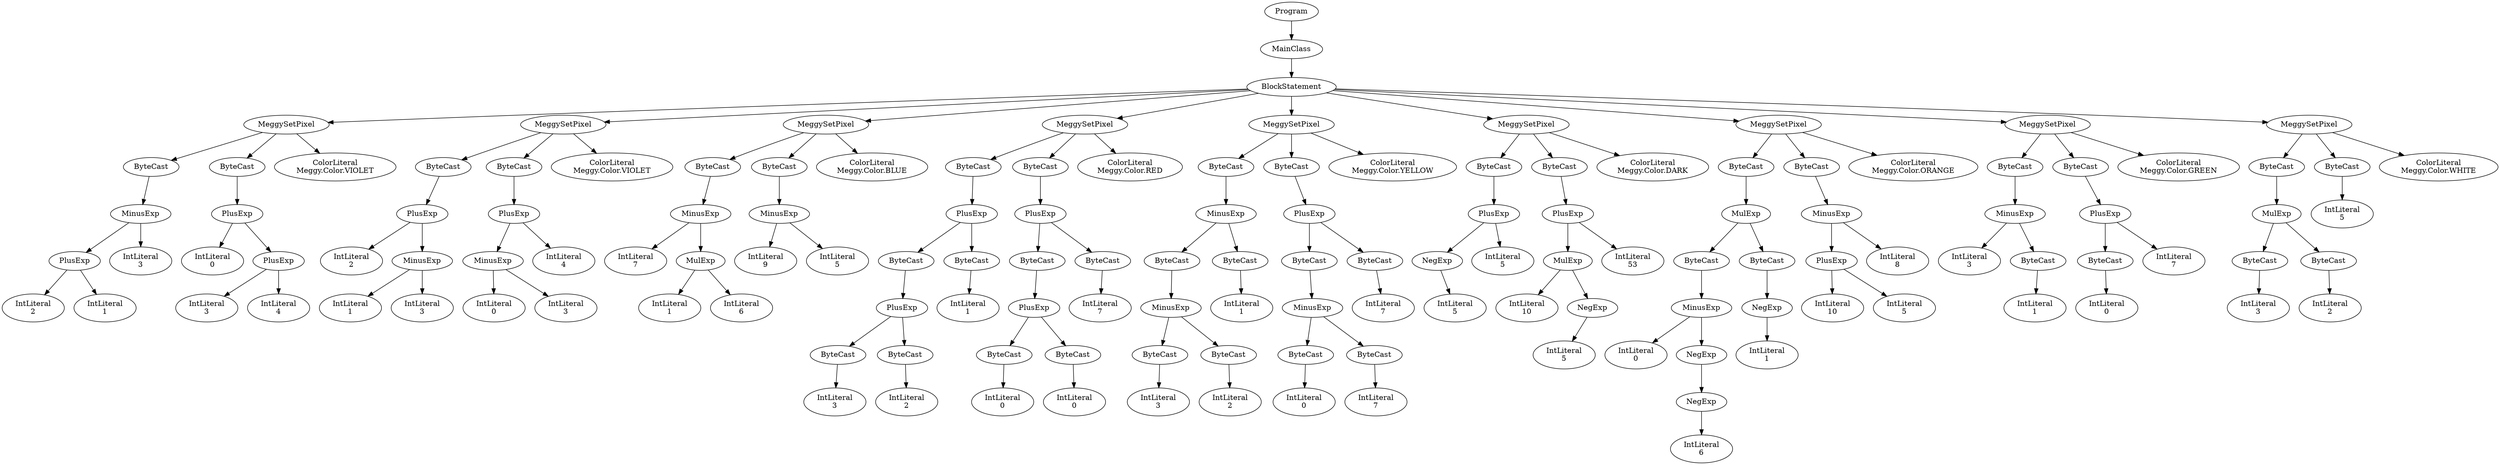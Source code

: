 digraph ASTGraph {
0 [ label="Program" ];
1 [ label="MainClass" ];
0 -> 1
2 [ label="BlockStatement" ];
1 -> 2
3 [ label="MeggySetPixel" ];
2 -> 3
4 [ label="ByteCast" ];
3 -> 4
5 [ label="MinusExp" ];
4 -> 5
6 [ label="PlusExp" ];
5 -> 6
7 [ label="IntLiteral\n2" ];
6 -> 7
8 [ label="IntLiteral\n1" ];
6 -> 8
9 [ label="IntLiteral\n3" ];
5 -> 9
10 [ label="ByteCast" ];
3 -> 10
11 [ label="PlusExp" ];
10 -> 11
12 [ label="IntLiteral\n0" ];
11 -> 12
13 [ label="PlusExp" ];
11 -> 13
14 [ label="IntLiteral\n3" ];
13 -> 14
15 [ label="IntLiteral\n4" ];
13 -> 15
16 [ label="ColorLiteral\nMeggy.Color.VIOLET" ];
3 -> 16
17 [ label="MeggySetPixel" ];
2 -> 17
18 [ label="ByteCast" ];
17 -> 18
19 [ label="PlusExp" ];
18 -> 19
20 [ label="IntLiteral\n2" ];
19 -> 20
21 [ label="MinusExp" ];
19 -> 21
22 [ label="IntLiteral\n1" ];
21 -> 22
23 [ label="IntLiteral\n3" ];
21 -> 23
24 [ label="ByteCast" ];
17 -> 24
25 [ label="PlusExp" ];
24 -> 25
26 [ label="MinusExp" ];
25 -> 26
27 [ label="IntLiteral\n0" ];
26 -> 27
28 [ label="IntLiteral\n3" ];
26 -> 28
29 [ label="IntLiteral\n4" ];
25 -> 29
30 [ label="ColorLiteral\nMeggy.Color.VIOLET" ];
17 -> 30
31 [ label="MeggySetPixel" ];
2 -> 31
32 [ label="ByteCast" ];
31 -> 32
33 [ label="MinusExp" ];
32 -> 33
34 [ label="IntLiteral\n7" ];
33 -> 34
35 [ label="MulExp" ];
33 -> 35
36 [ label="IntLiteral\n1" ];
35 -> 36
37 [ label="IntLiteral\n6" ];
35 -> 37
38 [ label="ByteCast" ];
31 -> 38
39 [ label="MinusExp" ];
38 -> 39
40 [ label="IntLiteral\n9" ];
39 -> 40
41 [ label="IntLiteral\n5" ];
39 -> 41
42 [ label="ColorLiteral\nMeggy.Color.BLUE" ];
31 -> 42
43 [ label="MeggySetPixel" ];
2 -> 43
44 [ label="ByteCast" ];
43 -> 44
45 [ label="PlusExp" ];
44 -> 45
46 [ label="ByteCast" ];
45 -> 46
47 [ label="PlusExp" ];
46 -> 47
48 [ label="ByteCast" ];
47 -> 48
49 [ label="IntLiteral\n3" ];
48 -> 49
50 [ label="ByteCast" ];
47 -> 50
51 [ label="IntLiteral\n2" ];
50 -> 51
52 [ label="ByteCast" ];
45 -> 52
53 [ label="IntLiteral\n1" ];
52 -> 53
54 [ label="ByteCast" ];
43 -> 54
55 [ label="PlusExp" ];
54 -> 55
56 [ label="ByteCast" ];
55 -> 56
57 [ label="PlusExp" ];
56 -> 57
58 [ label="ByteCast" ];
57 -> 58
59 [ label="IntLiteral\n0" ];
58 -> 59
60 [ label="ByteCast" ];
57 -> 60
61 [ label="IntLiteral\n0" ];
60 -> 61
62 [ label="ByteCast" ];
55 -> 62
63 [ label="IntLiteral\n7" ];
62 -> 63
64 [ label="ColorLiteral\nMeggy.Color.RED" ];
43 -> 64
65 [ label="MeggySetPixel" ];
2 -> 65
66 [ label="ByteCast" ];
65 -> 66
67 [ label="MinusExp" ];
66 -> 67
68 [ label="ByteCast" ];
67 -> 68
69 [ label="MinusExp" ];
68 -> 69
70 [ label="ByteCast" ];
69 -> 70
71 [ label="IntLiteral\n3" ];
70 -> 71
72 [ label="ByteCast" ];
69 -> 72
73 [ label="IntLiteral\n2" ];
72 -> 73
74 [ label="ByteCast" ];
67 -> 74
75 [ label="IntLiteral\n1" ];
74 -> 75
76 [ label="ByteCast" ];
65 -> 76
77 [ label="PlusExp" ];
76 -> 77
78 [ label="ByteCast" ];
77 -> 78
79 [ label="MinusExp" ];
78 -> 79
80 [ label="ByteCast" ];
79 -> 80
81 [ label="IntLiteral\n0" ];
80 -> 81
82 [ label="ByteCast" ];
79 -> 82
83 [ label="IntLiteral\n7" ];
82 -> 83
84 [ label="ByteCast" ];
77 -> 84
85 [ label="IntLiteral\n7" ];
84 -> 85
86 [ label="ColorLiteral\nMeggy.Color.YELLOW" ];
65 -> 86
87 [ label="MeggySetPixel" ];
2 -> 87
88 [ label="ByteCast" ];
87 -> 88
89 [ label="PlusExp" ];
88 -> 89
90 [ label="NegExp" ];
89 -> 90
91 [ label="IntLiteral\n5" ];
90 -> 91
92 [ label="IntLiteral\n5" ];
89 -> 92
93 [ label="ByteCast" ];
87 -> 93
94 [ label="PlusExp" ];
93 -> 94
95 [ label="MulExp" ];
94 -> 95
96 [ label="IntLiteral\n10" ];
95 -> 96
97 [ label="NegExp" ];
95 -> 97
98 [ label="IntLiteral\n5" ];
97 -> 98
99 [ label="IntLiteral\n53" ];
94 -> 99
100 [ label="ColorLiteral\nMeggy.Color.DARK" ];
87 -> 100
101 [ label="MeggySetPixel" ];
2 -> 101
102 [ label="ByteCast" ];
101 -> 102
103 [ label="MulExp" ];
102 -> 103
104 [ label="ByteCast" ];
103 -> 104
105 [ label="MinusExp" ];
104 -> 105
106 [ label="IntLiteral\n0" ];
105 -> 106
107 [ label="NegExp" ];
105 -> 107
108 [ label="NegExp" ];
107 -> 108
109 [ label="IntLiteral\n6" ];
108 -> 109
110 [ label="ByteCast" ];
103 -> 110
111 [ label="NegExp" ];
110 -> 111
112 [ label="IntLiteral\n1" ];
111 -> 112
113 [ label="ByteCast" ];
101 -> 113
114 [ label="MinusExp" ];
113 -> 114
115 [ label="PlusExp" ];
114 -> 115
116 [ label="IntLiteral\n10" ];
115 -> 116
117 [ label="IntLiteral\n5" ];
115 -> 117
118 [ label="IntLiteral\n8" ];
114 -> 118
119 [ label="ColorLiteral\nMeggy.Color.ORANGE" ];
101 -> 119
120 [ label="MeggySetPixel" ];
2 -> 120
121 [ label="ByteCast" ];
120 -> 121
122 [ label="MinusExp" ];
121 -> 122
123 [ label="IntLiteral\n3" ];
122 -> 123
124 [ label="ByteCast" ];
122 -> 124
125 [ label="IntLiteral\n1" ];
124 -> 125
126 [ label="ByteCast" ];
120 -> 126
127 [ label="PlusExp" ];
126 -> 127
128 [ label="ByteCast" ];
127 -> 128
129 [ label="IntLiteral\n0" ];
128 -> 129
130 [ label="IntLiteral\n7" ];
127 -> 130
131 [ label="ColorLiteral\nMeggy.Color.GREEN" ];
120 -> 131
132 [ label="MeggySetPixel" ];
2 -> 132
133 [ label="ByteCast" ];
132 -> 133
134 [ label="MulExp" ];
133 -> 134
135 [ label="ByteCast" ];
134 -> 135
136 [ label="IntLiteral\n3" ];
135 -> 136
137 [ label="ByteCast" ];
134 -> 137
138 [ label="IntLiteral\n2" ];
137 -> 138
139 [ label="ByteCast" ];
132 -> 139
140 [ label="IntLiteral\n5" ];
139 -> 140
141 [ label="ColorLiteral\nMeggy.Color.WHITE" ];
132 -> 141
}
